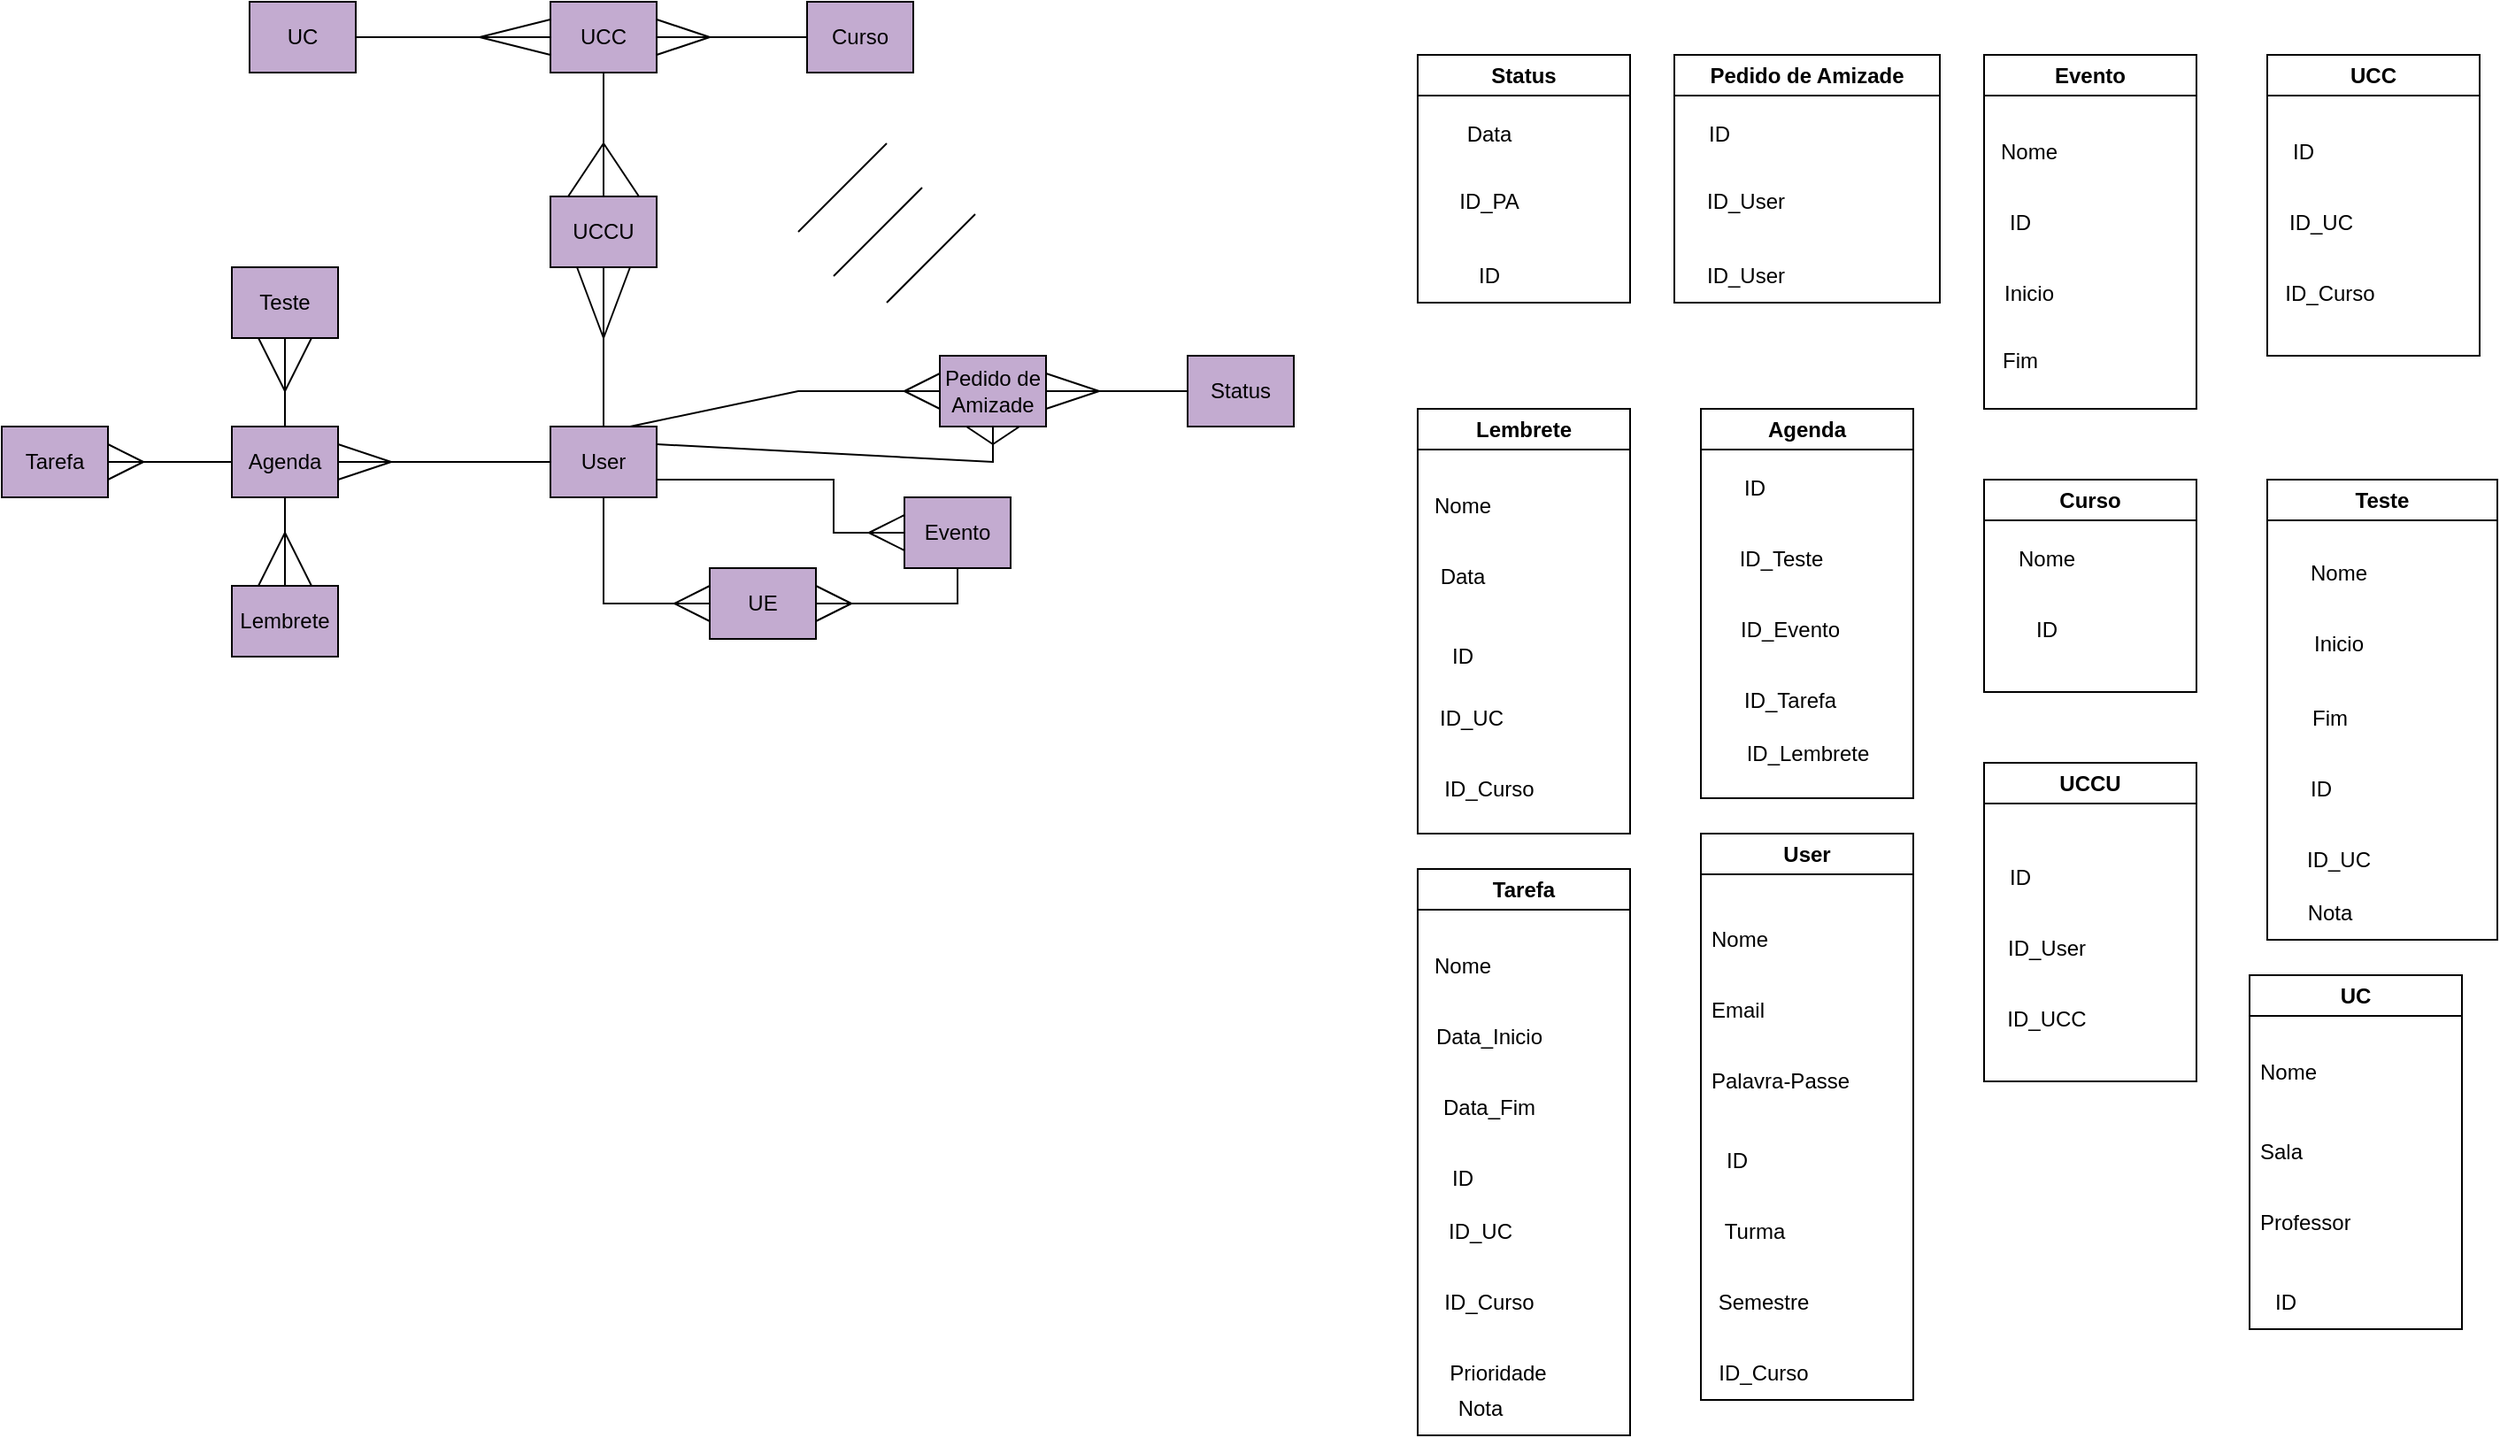 <mxfile version="22.1.3" type="github">
  <diagram name="Página-1" id="XOLRJrRksC3ue8zFNfLt">
    <mxGraphModel dx="1205" dy="454" grid="1" gridSize="10" guides="1" tooltips="1" connect="1" arrows="1" fold="1" page="1" pageScale="1" pageWidth="1169" pageHeight="827" math="0" shadow="0">
      <root>
        <mxCell id="0" />
        <mxCell id="1" parent="0" />
        <mxCell id="EWZKFUjDIKVQ4XLmrkwc-15" value="" style="endArrow=none;html=1;rounded=0;exitX=0;exitY=0.5;exitDx=0;exitDy=0;entryX=1;entryY=0.5;entryDx=0;entryDy=0;" parent="1" source="81bF-uPPxsggyHCmnINe-65" edge="1">
          <mxGeometry width="50" height="50" relative="1" as="geometry">
            <mxPoint x="440" y="30" as="sourcePoint" />
            <mxPoint x="370" y="30" as="targetPoint" />
          </mxGeometry>
        </mxCell>
        <mxCell id="EWZKFUjDIKVQ4XLmrkwc-16" value="" style="endArrow=none;html=1;rounded=0;entryX=1;entryY=0.25;entryDx=0;entryDy=0;" parent="1" edge="1">
          <mxGeometry width="50" height="50" relative="1" as="geometry">
            <mxPoint x="400" y="30" as="sourcePoint" />
            <mxPoint x="370" y="20" as="targetPoint" />
          </mxGeometry>
        </mxCell>
        <mxCell id="EWZKFUjDIKVQ4XLmrkwc-17" value="" style="endArrow=none;html=1;rounded=0;entryX=1;entryY=0.75;entryDx=0;entryDy=0;" parent="1" edge="1">
          <mxGeometry width="50" height="50" relative="1" as="geometry">
            <mxPoint x="400" y="30" as="sourcePoint" />
            <mxPoint x="370" y="40" as="targetPoint" />
          </mxGeometry>
        </mxCell>
        <mxCell id="EWZKFUjDIKVQ4XLmrkwc-40" value="User" style="swimlane;whiteSpace=wrap;html=1;" parent="1" vertex="1">
          <mxGeometry x="960" y="480" width="120" height="320" as="geometry">
            <mxRectangle x="690" y="220" width="80" height="30" as="alternateBounds" />
          </mxGeometry>
        </mxCell>
        <mxCell id="EWZKFUjDIKVQ4XLmrkwc-37" value="Nome" style="text;strokeColor=none;fillColor=none;align=left;verticalAlign=middle;spacingLeft=4;spacingRight=4;overflow=hidden;points=[[0,0.5],[1,0.5]];portConstraint=eastwest;rotatable=0;whiteSpace=wrap;html=1;" parent="EWZKFUjDIKVQ4XLmrkwc-40" vertex="1">
          <mxGeometry y="45" width="140" height="30" as="geometry" />
        </mxCell>
        <mxCell id="EWZKFUjDIKVQ4XLmrkwc-38" value="Email" style="text;strokeColor=none;fillColor=none;align=left;verticalAlign=middle;spacingLeft=4;spacingRight=4;overflow=hidden;points=[[0,0.5],[1,0.5]];portConstraint=eastwest;rotatable=0;whiteSpace=wrap;html=1;" parent="EWZKFUjDIKVQ4XLmrkwc-40" vertex="1">
          <mxGeometry y="85" width="140" height="30" as="geometry" />
        </mxCell>
        <mxCell id="EWZKFUjDIKVQ4XLmrkwc-39" value="Palavra-Passe" style="text;strokeColor=none;fillColor=none;align=left;verticalAlign=middle;spacingLeft=4;spacingRight=4;overflow=hidden;points=[[0,0.5],[1,0.5]];portConstraint=eastwest;rotatable=0;whiteSpace=wrap;html=1;" parent="EWZKFUjDIKVQ4XLmrkwc-40" vertex="1">
          <mxGeometry y="125" width="140" height="30" as="geometry" />
        </mxCell>
        <mxCell id="EWZKFUjDIKVQ4XLmrkwc-46" value="ID" style="text;html=1;align=center;verticalAlign=middle;resizable=0;points=[];autosize=1;strokeColor=none;fillColor=none;" parent="EWZKFUjDIKVQ4XLmrkwc-40" vertex="1">
          <mxGeometry y="170" width="40" height="30" as="geometry" />
        </mxCell>
        <mxCell id="81bF-uPPxsggyHCmnINe-36" value="Turma" style="text;html=1;align=center;verticalAlign=middle;resizable=0;points=[];autosize=1;strokeColor=none;fillColor=none;" parent="EWZKFUjDIKVQ4XLmrkwc-40" vertex="1">
          <mxGeometry y="210" width="60" height="30" as="geometry" />
        </mxCell>
        <mxCell id="81bF-uPPxsggyHCmnINe-39" value="Semestre" style="text;html=1;align=center;verticalAlign=middle;resizable=0;points=[];autosize=1;strokeColor=none;fillColor=none;" parent="EWZKFUjDIKVQ4XLmrkwc-40" vertex="1">
          <mxGeometry y="250" width="70" height="30" as="geometry" />
        </mxCell>
        <mxCell id="81bF-uPPxsggyHCmnINe-106" value="ID_Curso" style="text;html=1;align=center;verticalAlign=middle;resizable=0;points=[];autosize=1;strokeColor=none;fillColor=none;" parent="EWZKFUjDIKVQ4XLmrkwc-40" vertex="1">
          <mxGeometry y="290" width="70" height="30" as="geometry" />
        </mxCell>
        <mxCell id="EWZKFUjDIKVQ4XLmrkwc-49" value="Evento" style="swimlane;whiteSpace=wrap;html=1;" parent="1" vertex="1">
          <mxGeometry x="1120" y="40" width="120" height="200" as="geometry">
            <mxRectangle x="170" y="220" width="150" height="70" as="alternateBounds" />
          </mxGeometry>
        </mxCell>
        <mxCell id="EWZKFUjDIKVQ4XLmrkwc-50" value="Nome" style="text;html=1;align=center;verticalAlign=middle;resizable=0;points=[];autosize=1;strokeColor=none;fillColor=none;" parent="EWZKFUjDIKVQ4XLmrkwc-49" vertex="1">
          <mxGeometry x="-5" y="40" width="60" height="30" as="geometry" />
        </mxCell>
        <mxCell id="EWZKFUjDIKVQ4XLmrkwc-51" value="ID" style="text;html=1;align=center;verticalAlign=middle;resizable=0;points=[];autosize=1;strokeColor=none;fillColor=none;" parent="EWZKFUjDIKVQ4XLmrkwc-49" vertex="1">
          <mxGeometry y="80" width="40" height="30" as="geometry" />
        </mxCell>
        <mxCell id="EWZKFUjDIKVQ4XLmrkwc-52" value="Inicio" style="text;html=1;align=center;verticalAlign=middle;resizable=0;points=[];autosize=1;strokeColor=none;fillColor=none;" parent="EWZKFUjDIKVQ4XLmrkwc-49" vertex="1">
          <mxGeometry y="120" width="50" height="30" as="geometry" />
        </mxCell>
        <mxCell id="EWZKFUjDIKVQ4XLmrkwc-53" value="Fim" style="text;html=1;align=center;verticalAlign=middle;resizable=0;points=[];autosize=1;strokeColor=none;fillColor=none;" parent="EWZKFUjDIKVQ4XLmrkwc-49" vertex="1">
          <mxGeometry y="158" width="40" height="30" as="geometry" />
        </mxCell>
        <mxCell id="EWZKFUjDIKVQ4XLmrkwc-57" value="Teste" style="swimlane;whiteSpace=wrap;html=1;" parent="1" vertex="1">
          <mxGeometry x="1280" y="280" width="130" height="260" as="geometry">
            <mxRectangle x="100" y="310" width="80" height="30" as="alternateBounds" />
          </mxGeometry>
        </mxCell>
        <mxCell id="EWZKFUjDIKVQ4XLmrkwc-59" value="Nome" style="text;html=1;align=center;verticalAlign=middle;resizable=0;points=[];autosize=1;strokeColor=none;fillColor=none;" parent="EWZKFUjDIKVQ4XLmrkwc-57" vertex="1">
          <mxGeometry x="10" y="38" width="60" height="30" as="geometry" />
        </mxCell>
        <mxCell id="EWZKFUjDIKVQ4XLmrkwc-62" value="Inicio" style="text;html=1;align=center;verticalAlign=middle;resizable=0;points=[];autosize=1;strokeColor=none;fillColor=none;" parent="EWZKFUjDIKVQ4XLmrkwc-57" vertex="1">
          <mxGeometry x="15" y="78" width="50" height="30" as="geometry" />
        </mxCell>
        <mxCell id="EWZKFUjDIKVQ4XLmrkwc-63" value="Fim" style="text;html=1;align=center;verticalAlign=middle;resizable=0;points=[];autosize=1;strokeColor=none;fillColor=none;" parent="EWZKFUjDIKVQ4XLmrkwc-57" vertex="1">
          <mxGeometry x="15" y="120" width="40" height="30" as="geometry" />
        </mxCell>
        <mxCell id="EWZKFUjDIKVQ4XLmrkwc-68" value="ID" style="text;html=1;align=center;verticalAlign=middle;resizable=0;points=[];autosize=1;strokeColor=none;fillColor=none;" parent="EWZKFUjDIKVQ4XLmrkwc-57" vertex="1">
          <mxGeometry x="10" y="160" width="40" height="30" as="geometry" />
        </mxCell>
        <mxCell id="81bF-uPPxsggyHCmnINe-60" value="ID_UC" style="text;html=1;align=center;verticalAlign=middle;resizable=0;points=[];autosize=1;strokeColor=none;fillColor=none;" parent="EWZKFUjDIKVQ4XLmrkwc-57" vertex="1">
          <mxGeometry x="10" y="200" width="60" height="30" as="geometry" />
        </mxCell>
        <mxCell id="Pgj-9I-fhwqGwPlFETf9-9" value="Nota" style="text;html=1;align=center;verticalAlign=middle;resizable=0;points=[];autosize=1;strokeColor=none;fillColor=none;" vertex="1" parent="EWZKFUjDIKVQ4XLmrkwc-57">
          <mxGeometry x="10" y="230" width="50" height="30" as="geometry" />
        </mxCell>
        <mxCell id="81bF-uPPxsggyHCmnINe-10" value="" style="endArrow=none;html=1;rounded=0;exitX=0;exitY=0.5;exitDx=0;exitDy=0;entryX=1;entryY=0.5;entryDx=0;entryDy=0;" parent="1" target="81bF-uPPxsggyHCmnINe-68" edge="1">
          <mxGeometry width="50" height="50" relative="1" as="geometry">
            <mxPoint x="310" y="30" as="sourcePoint" />
            <mxPoint x="210" y="30" as="targetPoint" />
          </mxGeometry>
        </mxCell>
        <mxCell id="81bF-uPPxsggyHCmnINe-11" value="" style="endArrow=none;html=1;rounded=0;exitX=0;exitY=0.25;exitDx=0;exitDy=0;" parent="1" edge="1">
          <mxGeometry width="50" height="50" relative="1" as="geometry">
            <mxPoint x="310" y="20" as="sourcePoint" />
            <mxPoint x="270" y="30" as="targetPoint" />
          </mxGeometry>
        </mxCell>
        <mxCell id="81bF-uPPxsggyHCmnINe-12" value="" style="endArrow=none;html=1;rounded=0;exitX=0;exitY=0.75;exitDx=0;exitDy=0;" parent="1" edge="1">
          <mxGeometry width="50" height="50" relative="1" as="geometry">
            <mxPoint x="310" y="40" as="sourcePoint" />
            <mxPoint x="270" y="30" as="targetPoint" />
          </mxGeometry>
        </mxCell>
        <mxCell id="81bF-uPPxsggyHCmnINe-14" value="" style="endArrow=none;html=1;rounded=0;exitX=0.5;exitY=0;exitDx=0;exitDy=0;entryX=0.5;entryY=1;entryDx=0;entryDy=0;" parent="1" source="81bF-uPPxsggyHCmnINe-69" target="81bF-uPPxsggyHCmnINe-67" edge="1">
          <mxGeometry width="50" height="50" relative="1" as="geometry">
            <mxPoint x="339.5" y="240" as="sourcePoint" />
            <mxPoint x="340" y="170" as="targetPoint" />
            <Array as="points" />
          </mxGeometry>
        </mxCell>
        <mxCell id="81bF-uPPxsggyHCmnINe-25" value="" style="endArrow=none;html=1;rounded=0;entryX=0.75;entryY=1;entryDx=0;entryDy=0;" parent="1" target="81bF-uPPxsggyHCmnINe-67" edge="1">
          <mxGeometry width="50" height="50" relative="1" as="geometry">
            <mxPoint x="340" y="200" as="sourcePoint" />
            <mxPoint x="360" y="170" as="targetPoint" />
            <Array as="points" />
          </mxGeometry>
        </mxCell>
        <mxCell id="81bF-uPPxsggyHCmnINe-26" value="" style="endArrow=none;html=1;rounded=0;entryX=0.25;entryY=1;entryDx=0;entryDy=0;" parent="1" target="81bF-uPPxsggyHCmnINe-67" edge="1">
          <mxGeometry width="50" height="50" relative="1" as="geometry">
            <mxPoint x="340" y="200" as="sourcePoint" />
            <mxPoint x="320" y="170" as="targetPoint" />
            <Array as="points" />
          </mxGeometry>
        </mxCell>
        <mxCell id="81bF-uPPxsggyHCmnINe-27" value="" style="endArrow=none;html=1;rounded=0;exitX=0.5;exitY=0;exitDx=0;exitDy=0;entryX=0.5;entryY=1;entryDx=0;entryDy=0;" parent="1" edge="1">
          <mxGeometry width="50" height="50" relative="1" as="geometry">
            <mxPoint x="340" y="120" as="sourcePoint" />
            <mxPoint x="340" y="47.5" as="targetPoint" />
          </mxGeometry>
        </mxCell>
        <mxCell id="81bF-uPPxsggyHCmnINe-28" value="" style="endArrow=none;html=1;rounded=0;exitX=0.25;exitY=0;exitDx=0;exitDy=0;" parent="1" edge="1">
          <mxGeometry width="50" height="50" relative="1" as="geometry">
            <mxPoint x="320" y="120" as="sourcePoint" />
            <mxPoint x="340" y="90" as="targetPoint" />
            <Array as="points" />
          </mxGeometry>
        </mxCell>
        <mxCell id="81bF-uPPxsggyHCmnINe-29" value="" style="endArrow=none;html=1;rounded=0;entryX=0.75;entryY=0;entryDx=0;entryDy=0;" parent="1" edge="1">
          <mxGeometry width="50" height="50" relative="1" as="geometry">
            <mxPoint x="340" y="90" as="sourcePoint" />
            <mxPoint x="360" y="120" as="targetPoint" />
            <Array as="points" />
          </mxGeometry>
        </mxCell>
        <mxCell id="81bF-uPPxsggyHCmnINe-31" value="UCCU" style="swimlane;whiteSpace=wrap;html=1;" parent="1" vertex="1">
          <mxGeometry x="1120" y="440" width="120" height="180" as="geometry">
            <mxRectangle x="690" y="310" width="80" height="30" as="alternateBounds" />
          </mxGeometry>
        </mxCell>
        <mxCell id="81bF-uPPxsggyHCmnINe-33" value="ID_User" style="text;html=1;align=center;verticalAlign=middle;resizable=0;points=[];autosize=1;strokeColor=none;fillColor=none;" parent="81bF-uPPxsggyHCmnINe-31" vertex="1">
          <mxGeometry y="90" width="70" height="30" as="geometry" />
        </mxCell>
        <mxCell id="81bF-uPPxsggyHCmnINe-34" value="ID" style="text;html=1;align=center;verticalAlign=middle;resizable=0;points=[];autosize=1;strokeColor=none;fillColor=none;" parent="81bF-uPPxsggyHCmnINe-31" vertex="1">
          <mxGeometry y="50" width="40" height="30" as="geometry" />
        </mxCell>
        <mxCell id="81bF-uPPxsggyHCmnINe-105" value="ID_UCC" style="text;html=1;align=center;verticalAlign=middle;resizable=0;points=[];autosize=1;strokeColor=none;fillColor=none;" parent="81bF-uPPxsggyHCmnINe-31" vertex="1">
          <mxGeometry y="130" width="70" height="30" as="geometry" />
        </mxCell>
        <mxCell id="81bF-uPPxsggyHCmnINe-35" value="Curso" style="swimlane;whiteSpace=wrap;html=1;" parent="1" vertex="1">
          <mxGeometry x="1120" y="280" width="120" height="120" as="geometry">
            <mxRectangle x="1160" y="210" width="80" height="30" as="alternateBounds" />
          </mxGeometry>
        </mxCell>
        <mxCell id="81bF-uPPxsggyHCmnINe-37" value="ID" style="text;html=1;align=center;verticalAlign=middle;resizable=0;points=[];autosize=1;strokeColor=none;fillColor=none;" parent="81bF-uPPxsggyHCmnINe-35" vertex="1">
          <mxGeometry x="15" y="70" width="40" height="30" as="geometry" />
        </mxCell>
        <mxCell id="81bF-uPPxsggyHCmnINe-38" value="Nome" style="text;html=1;align=center;verticalAlign=middle;resizable=0;points=[];autosize=1;strokeColor=none;fillColor=none;" parent="81bF-uPPxsggyHCmnINe-35" vertex="1">
          <mxGeometry x="5" y="30" width="60" height="30" as="geometry" />
        </mxCell>
        <mxCell id="81bF-uPPxsggyHCmnINe-40" value="Tarefa" style="swimlane;whiteSpace=wrap;html=1;" parent="1" vertex="1">
          <mxGeometry x="800" y="500" width="120" height="320" as="geometry">
            <mxRectangle x="1310" y="20" width="80" height="30" as="alternateBounds" />
          </mxGeometry>
        </mxCell>
        <mxCell id="81bF-uPPxsggyHCmnINe-41" value="Nome" style="text;html=1;align=center;verticalAlign=middle;resizable=0;points=[];autosize=1;strokeColor=none;fillColor=none;" parent="81bF-uPPxsggyHCmnINe-40" vertex="1">
          <mxGeometry x="-5" y="40" width="60" height="30" as="geometry" />
        </mxCell>
        <mxCell id="81bF-uPPxsggyHCmnINe-42" value="Data_Inicio" style="text;html=1;align=center;verticalAlign=middle;resizable=0;points=[];autosize=1;strokeColor=none;fillColor=none;" parent="81bF-uPPxsggyHCmnINe-40" vertex="1">
          <mxGeometry y="80" width="80" height="30" as="geometry" />
        </mxCell>
        <mxCell id="81bF-uPPxsggyHCmnINe-43" value="Data_Fim" style="text;html=1;align=center;verticalAlign=middle;resizable=0;points=[];autosize=1;strokeColor=none;fillColor=none;" parent="81bF-uPPxsggyHCmnINe-40" vertex="1">
          <mxGeometry y="120" width="80" height="30" as="geometry" />
        </mxCell>
        <mxCell id="81bF-uPPxsggyHCmnINe-44" value="ID" style="text;html=1;align=center;verticalAlign=middle;resizable=0;points=[];autosize=1;strokeColor=none;fillColor=none;" parent="81bF-uPPxsggyHCmnINe-40" vertex="1">
          <mxGeometry x="5" y="160" width="40" height="30" as="geometry" />
        </mxCell>
        <mxCell id="81bF-uPPxsggyHCmnINe-64" value="ID_UC" style="text;html=1;align=center;verticalAlign=middle;resizable=0;points=[];autosize=1;strokeColor=none;fillColor=none;" parent="81bF-uPPxsggyHCmnINe-40" vertex="1">
          <mxGeometry x="5" y="190" width="60" height="30" as="geometry" />
        </mxCell>
        <mxCell id="81bF-uPPxsggyHCmnINe-109" value="ID_Curso" style="text;html=1;align=center;verticalAlign=middle;resizable=0;points=[];autosize=1;strokeColor=none;fillColor=none;" parent="81bF-uPPxsggyHCmnINe-40" vertex="1">
          <mxGeometry x="5" y="230" width="70" height="30" as="geometry" />
        </mxCell>
        <mxCell id="MIzPGE-qYp7c597YkJrl-20" value="Prioridade" style="text;html=1;align=center;verticalAlign=middle;resizable=0;points=[];autosize=1;strokeColor=none;fillColor=none;" parent="81bF-uPPxsggyHCmnINe-40" vertex="1">
          <mxGeometry x="5" y="270" width="80" height="30" as="geometry" />
        </mxCell>
        <mxCell id="Pgj-9I-fhwqGwPlFETf9-13" value="Nota" style="text;html=1;align=center;verticalAlign=middle;resizable=0;points=[];autosize=1;strokeColor=none;fillColor=none;" vertex="1" parent="81bF-uPPxsggyHCmnINe-40">
          <mxGeometry x="10" y="290" width="50" height="30" as="geometry" />
        </mxCell>
        <mxCell id="81bF-uPPxsggyHCmnINe-45" value="UC" style="swimlane;whiteSpace=wrap;html=1;" parent="1" vertex="1">
          <mxGeometry x="1270" y="560" width="120" height="200" as="geometry">
            <mxRectangle x="1580" y="40" width="80" height="30" as="alternateBounds" />
          </mxGeometry>
        </mxCell>
        <mxCell id="81bF-uPPxsggyHCmnINe-46" value="Nome" style="text;strokeColor=none;fillColor=none;align=left;verticalAlign=middle;spacingLeft=4;spacingRight=4;overflow=hidden;points=[[0,0.5],[1,0.5]];portConstraint=eastwest;rotatable=0;whiteSpace=wrap;html=1;" parent="81bF-uPPxsggyHCmnINe-45" vertex="1">
          <mxGeometry y="40" width="140" height="30" as="geometry" />
        </mxCell>
        <mxCell id="81bF-uPPxsggyHCmnINe-47" value="Sala" style="text;strokeColor=none;fillColor=none;align=left;verticalAlign=middle;spacingLeft=4;spacingRight=4;overflow=hidden;points=[[0,0.5],[1,0.5]];portConstraint=eastwest;rotatable=0;whiteSpace=wrap;html=1;" parent="81bF-uPPxsggyHCmnINe-45" vertex="1">
          <mxGeometry y="85" width="140" height="30" as="geometry" />
        </mxCell>
        <mxCell id="81bF-uPPxsggyHCmnINe-48" value="Professor" style="text;strokeColor=none;fillColor=none;align=left;verticalAlign=middle;spacingLeft=4;spacingRight=4;overflow=hidden;points=[[0,0.5],[1,0.5]];portConstraint=eastwest;rotatable=0;whiteSpace=wrap;html=1;" parent="81bF-uPPxsggyHCmnINe-45" vertex="1">
          <mxGeometry y="125" width="140" height="30" as="geometry" />
        </mxCell>
        <mxCell id="81bF-uPPxsggyHCmnINe-49" value="ID" style="text;html=1;align=center;verticalAlign=middle;resizable=0;points=[];autosize=1;strokeColor=none;fillColor=none;" parent="81bF-uPPxsggyHCmnINe-45" vertex="1">
          <mxGeometry y="170" width="40" height="30" as="geometry" />
        </mxCell>
        <mxCell id="81bF-uPPxsggyHCmnINe-50" value="UCC" style="swimlane;whiteSpace=wrap;html=1;startSize=23;" parent="1" vertex="1">
          <mxGeometry x="1280" y="40" width="120" height="170" as="geometry">
            <mxRectangle x="1810" y="45" width="60" height="35" as="alternateBounds" />
          </mxGeometry>
        </mxCell>
        <mxCell id="81bF-uPPxsggyHCmnINe-52" value="ID" style="text;html=1;align=center;verticalAlign=middle;resizable=0;points=[];autosize=1;strokeColor=none;fillColor=none;" parent="81bF-uPPxsggyHCmnINe-50" vertex="1">
          <mxGeometry y="40" width="40" height="30" as="geometry" />
        </mxCell>
        <mxCell id="81bF-uPPxsggyHCmnINe-107" value="ID_UC" style="text;html=1;align=center;verticalAlign=middle;resizable=0;points=[];autosize=1;strokeColor=none;fillColor=none;" parent="81bF-uPPxsggyHCmnINe-50" vertex="1">
          <mxGeometry y="80" width="60" height="30" as="geometry" />
        </mxCell>
        <mxCell id="81bF-uPPxsggyHCmnINe-108" value="ID_Curso" style="text;html=1;align=center;verticalAlign=middle;resizable=0;points=[];autosize=1;strokeColor=none;fillColor=none;" parent="81bF-uPPxsggyHCmnINe-50" vertex="1">
          <mxGeometry y="120" width="70" height="30" as="geometry" />
        </mxCell>
        <mxCell id="81bF-uPPxsggyHCmnINe-63" value="UCC" style="rounded=0;whiteSpace=wrap;html=1;fillColor=#C3ABD0;" parent="1" vertex="1">
          <mxGeometry x="310" y="10" width="60" height="40" as="geometry" />
        </mxCell>
        <mxCell id="81bF-uPPxsggyHCmnINe-65" value="Curso" style="rounded=0;whiteSpace=wrap;html=1;fillColor=#C3ABD0;" parent="1" vertex="1">
          <mxGeometry x="455" y="10" width="60" height="40" as="geometry" />
        </mxCell>
        <mxCell id="81bF-uPPxsggyHCmnINe-67" value="UCCU" style="rounded=0;whiteSpace=wrap;html=1;fillColor=#C3ABD0;" parent="1" vertex="1">
          <mxGeometry x="310" y="120" width="60" height="40" as="geometry" />
        </mxCell>
        <mxCell id="81bF-uPPxsggyHCmnINe-68" value="UC" style="rounded=0;whiteSpace=wrap;html=1;fillColor=#C3ABD0;" parent="1" vertex="1">
          <mxGeometry x="140" y="10" width="60" height="40" as="geometry" />
        </mxCell>
        <mxCell id="81bF-uPPxsggyHCmnINe-69" value="User" style="rounded=0;whiteSpace=wrap;html=1;fillColor=#C3ABD0;" parent="1" vertex="1">
          <mxGeometry x="310" y="250" width="60" height="40" as="geometry" />
        </mxCell>
        <mxCell id="81bF-uPPxsggyHCmnINe-71" value="Agenda" style="swimlane;whiteSpace=wrap;html=1;" parent="1" vertex="1">
          <mxGeometry x="960" y="240" width="120" height="220" as="geometry">
            <mxRectangle x="100" y="310" width="80" height="30" as="alternateBounds" />
          </mxGeometry>
        </mxCell>
        <mxCell id="81bF-uPPxsggyHCmnINe-72" value="ID" style="text;html=1;align=center;verticalAlign=middle;resizable=0;points=[];autosize=1;strokeColor=none;fillColor=none;" parent="81bF-uPPxsggyHCmnINe-71" vertex="1">
          <mxGeometry x="10" y="30" width="40" height="30" as="geometry" />
        </mxCell>
        <mxCell id="81bF-uPPxsggyHCmnINe-73" value="ID_Teste" style="text;html=1;align=center;verticalAlign=middle;resizable=0;points=[];autosize=1;strokeColor=none;fillColor=none;" parent="81bF-uPPxsggyHCmnINe-71" vertex="1">
          <mxGeometry x="10" y="70" width="70" height="30" as="geometry" />
        </mxCell>
        <mxCell id="81bF-uPPxsggyHCmnINe-74" value="ID_Evento" style="text;html=1;align=center;verticalAlign=middle;resizable=0;points=[];autosize=1;strokeColor=none;fillColor=none;" parent="81bF-uPPxsggyHCmnINe-71" vertex="1">
          <mxGeometry x="10" y="110" width="80" height="30" as="geometry" />
        </mxCell>
        <mxCell id="MIzPGE-qYp7c597YkJrl-6" value="ID_Tarefa" style="text;html=1;align=center;verticalAlign=middle;resizable=0;points=[];autosize=1;strokeColor=none;fillColor=none;" parent="81bF-uPPxsggyHCmnINe-71" vertex="1">
          <mxGeometry x="10" y="150" width="80" height="30" as="geometry" />
        </mxCell>
        <mxCell id="MIzPGE-qYp7c597YkJrl-7" value="ID_Lembrete" style="text;html=1;align=center;verticalAlign=middle;resizable=0;points=[];autosize=1;strokeColor=none;fillColor=none;" parent="81bF-uPPxsggyHCmnINe-71" vertex="1">
          <mxGeometry x="10" y="180" width="100" height="30" as="geometry" />
        </mxCell>
        <mxCell id="81bF-uPPxsggyHCmnINe-75" value="Agenda" style="rounded=0;whiteSpace=wrap;html=1;fillColor=#C3ABD0;" parent="1" vertex="1">
          <mxGeometry x="130" y="250" width="60" height="40" as="geometry" />
        </mxCell>
        <mxCell id="81bF-uPPxsggyHCmnINe-76" value="Pedido de Amizade" style="rounded=0;whiteSpace=wrap;html=1;fillColor=#C3ABD0;" parent="1" vertex="1">
          <mxGeometry x="530" y="210" width="60" height="40" as="geometry" />
        </mxCell>
        <mxCell id="81bF-uPPxsggyHCmnINe-77" value="Evento" style="rounded=0;whiteSpace=wrap;html=1;fillColor=#C3ABD0;" parent="1" vertex="1">
          <mxGeometry x="510" y="290" width="60" height="40" as="geometry" />
        </mxCell>
        <mxCell id="81bF-uPPxsggyHCmnINe-78" value="Teste" style="rounded=0;whiteSpace=wrap;html=1;fillColor=#C3ABD0;" parent="1" vertex="1">
          <mxGeometry x="130" y="160" width="60" height="40" as="geometry" />
        </mxCell>
        <mxCell id="81bF-uPPxsggyHCmnINe-79" value="Tarefa" style="rounded=0;whiteSpace=wrap;html=1;fillColor=#C3ABD0;" parent="1" vertex="1">
          <mxGeometry y="250" width="60" height="40" as="geometry" />
        </mxCell>
        <mxCell id="81bF-uPPxsggyHCmnINe-83" value="Status" style="rounded=0;whiteSpace=wrap;html=1;fillColor=#C3ABD0;" parent="1" vertex="1">
          <mxGeometry x="670" y="210" width="60" height="40" as="geometry" />
        </mxCell>
        <mxCell id="81bF-uPPxsggyHCmnINe-91" value="Lembrete" style="rounded=0;whiteSpace=wrap;html=1;fillColor=#C3ABD0;" parent="1" vertex="1">
          <mxGeometry x="130" y="340" width="60" height="40" as="geometry" />
        </mxCell>
        <mxCell id="81bF-uPPxsggyHCmnINe-97" value="Pedido de Amizade" style="swimlane;whiteSpace=wrap;html=1;startSize=23;" parent="1" vertex="1">
          <mxGeometry x="945" y="40" width="150" height="140" as="geometry">
            <mxRectangle x="100" y="310" width="80" height="30" as="alternateBounds" />
          </mxGeometry>
        </mxCell>
        <mxCell id="81bF-uPPxsggyHCmnINe-98" value="ID" style="text;html=1;align=center;verticalAlign=middle;resizable=0;points=[];autosize=1;strokeColor=none;fillColor=none;" parent="81bF-uPPxsggyHCmnINe-97" vertex="1">
          <mxGeometry x="5" y="30" width="40" height="30" as="geometry" />
        </mxCell>
        <mxCell id="81bF-uPPxsggyHCmnINe-99" value="ID_User" style="text;html=1;align=center;verticalAlign=middle;resizable=0;points=[];autosize=1;strokeColor=none;fillColor=none;" parent="81bF-uPPxsggyHCmnINe-97" vertex="1">
          <mxGeometry x="5" y="68" width="70" height="30" as="geometry" />
        </mxCell>
        <mxCell id="MIzPGE-qYp7c597YkJrl-21" value="ID_User" style="text;html=1;align=center;verticalAlign=middle;resizable=0;points=[];autosize=1;strokeColor=none;fillColor=none;" parent="81bF-uPPxsggyHCmnINe-97" vertex="1">
          <mxGeometry x="5" y="110" width="70" height="30" as="geometry" />
        </mxCell>
        <mxCell id="81bF-uPPxsggyHCmnINe-101" value="Status" style="swimlane;whiteSpace=wrap;html=1;startSize=23;" parent="1" vertex="1">
          <mxGeometry x="800" y="40" width="120" height="140" as="geometry">
            <mxRectangle x="100" y="310" width="80" height="30" as="alternateBounds" />
          </mxGeometry>
        </mxCell>
        <mxCell id="81bF-uPPxsggyHCmnINe-102" value="Data" style="text;html=1;align=center;verticalAlign=middle;resizable=0;points=[];autosize=1;strokeColor=none;fillColor=none;" parent="81bF-uPPxsggyHCmnINe-101" vertex="1">
          <mxGeometry x="15" y="30" width="50" height="30" as="geometry" />
        </mxCell>
        <mxCell id="81bF-uPPxsggyHCmnINe-103" value="ID_PA" style="text;html=1;align=center;verticalAlign=middle;resizable=0;points=[];autosize=1;strokeColor=none;fillColor=none;" parent="81bF-uPPxsggyHCmnINe-101" vertex="1">
          <mxGeometry x="10" y="68" width="60" height="30" as="geometry" />
        </mxCell>
        <mxCell id="81bF-uPPxsggyHCmnINe-104" value="ID" style="text;html=1;align=center;verticalAlign=middle;resizable=0;points=[];autosize=1;strokeColor=none;fillColor=none;" parent="81bF-uPPxsggyHCmnINe-101" vertex="1">
          <mxGeometry x="20" y="110" width="40" height="30" as="geometry" />
        </mxCell>
        <mxCell id="81bF-uPPxsggyHCmnINe-111" value="" style="endArrow=none;html=1;rounded=0;exitX=1;exitY=0.5;exitDx=0;exitDy=0;" parent="1" source="81bF-uPPxsggyHCmnINe-75" target="81bF-uPPxsggyHCmnINe-69" edge="1">
          <mxGeometry width="50" height="50" relative="1" as="geometry">
            <mxPoint x="450" y="190" as="sourcePoint" />
            <mxPoint x="500" y="140" as="targetPoint" />
          </mxGeometry>
        </mxCell>
        <mxCell id="81bF-uPPxsggyHCmnINe-112" value="" style="endArrow=none;html=1;rounded=0;exitX=0;exitY=0.5;exitDx=0;exitDy=0;entryX=1;entryY=0.5;entryDx=0;entryDy=0;" parent="1" source="81bF-uPPxsggyHCmnINe-75" target="81bF-uPPxsggyHCmnINe-79" edge="1">
          <mxGeometry width="50" height="50" relative="1" as="geometry">
            <mxPoint x="430" y="190" as="sourcePoint" />
            <mxPoint x="480" y="140" as="targetPoint" />
          </mxGeometry>
        </mxCell>
        <mxCell id="81bF-uPPxsggyHCmnINe-113" value="" style="endArrow=none;html=1;rounded=0;exitX=0.5;exitY=0;exitDx=0;exitDy=0;entryX=0.5;entryY=1;entryDx=0;entryDy=0;" parent="1" source="81bF-uPPxsggyHCmnINe-91" target="81bF-uPPxsggyHCmnINe-75" edge="1">
          <mxGeometry width="50" height="50" relative="1" as="geometry">
            <mxPoint x="430" y="190" as="sourcePoint" />
            <mxPoint x="480" y="140" as="targetPoint" />
          </mxGeometry>
        </mxCell>
        <mxCell id="81bF-uPPxsggyHCmnINe-114" value="" style="endArrow=none;html=1;rounded=0;exitX=0.5;exitY=0;exitDx=0;exitDy=0;entryX=0.5;entryY=1;entryDx=0;entryDy=0;" parent="1" source="81bF-uPPxsggyHCmnINe-75" target="81bF-uPPxsggyHCmnINe-78" edge="1">
          <mxGeometry width="50" height="50" relative="1" as="geometry">
            <mxPoint x="430" y="190" as="sourcePoint" />
            <mxPoint x="480" y="140" as="targetPoint" />
          </mxGeometry>
        </mxCell>
        <mxCell id="81bF-uPPxsggyHCmnINe-115" value="" style="endArrow=none;html=1;rounded=0;entryX=1;entryY=0.25;entryDx=0;entryDy=0;" parent="1" target="81bF-uPPxsggyHCmnINe-79" edge="1">
          <mxGeometry width="50" height="50" relative="1" as="geometry">
            <mxPoint x="80" y="270" as="sourcePoint" />
            <mxPoint x="480" y="200" as="targetPoint" />
          </mxGeometry>
        </mxCell>
        <mxCell id="81bF-uPPxsggyHCmnINe-116" value="" style="endArrow=none;html=1;rounded=0;entryX=1;entryY=0.75;entryDx=0;entryDy=0;" parent="1" target="81bF-uPPxsggyHCmnINe-79" edge="1">
          <mxGeometry width="50" height="50" relative="1" as="geometry">
            <mxPoint x="80" y="270" as="sourcePoint" />
            <mxPoint x="480" y="200" as="targetPoint" />
          </mxGeometry>
        </mxCell>
        <mxCell id="81bF-uPPxsggyHCmnINe-117" value="" style="endArrow=none;html=1;rounded=0;entryX=0.25;entryY=1;entryDx=0;entryDy=0;" parent="1" target="81bF-uPPxsggyHCmnINe-78" edge="1">
          <mxGeometry width="50" height="50" relative="1" as="geometry">
            <mxPoint x="160" y="230" as="sourcePoint" />
            <mxPoint x="480" y="200" as="targetPoint" />
          </mxGeometry>
        </mxCell>
        <mxCell id="81bF-uPPxsggyHCmnINe-118" value="" style="endArrow=none;html=1;rounded=0;entryX=0.75;entryY=1;entryDx=0;entryDy=0;" parent="1" target="81bF-uPPxsggyHCmnINe-78" edge="1">
          <mxGeometry width="50" height="50" relative="1" as="geometry">
            <mxPoint x="160" y="230" as="sourcePoint" />
            <mxPoint x="480" y="200" as="targetPoint" />
          </mxGeometry>
        </mxCell>
        <mxCell id="81bF-uPPxsggyHCmnINe-119" value="" style="endArrow=none;html=1;rounded=0;entryX=0.25;entryY=0;entryDx=0;entryDy=0;" parent="1" target="81bF-uPPxsggyHCmnINe-91" edge="1">
          <mxGeometry width="50" height="50" relative="1" as="geometry">
            <mxPoint x="160" y="310" as="sourcePoint" />
            <mxPoint x="480" y="200" as="targetPoint" />
          </mxGeometry>
        </mxCell>
        <mxCell id="81bF-uPPxsggyHCmnINe-120" value="" style="endArrow=none;html=1;rounded=0;entryX=0.75;entryY=0;entryDx=0;entryDy=0;" parent="1" target="81bF-uPPxsggyHCmnINe-91" edge="1">
          <mxGeometry width="50" height="50" relative="1" as="geometry">
            <mxPoint x="160" y="310" as="sourcePoint" />
            <mxPoint x="480" y="200" as="targetPoint" />
          </mxGeometry>
        </mxCell>
        <mxCell id="81bF-uPPxsggyHCmnINe-121" value="" style="endArrow=none;html=1;rounded=0;exitX=1;exitY=0.75;exitDx=0;exitDy=0;entryX=0;entryY=0.5;entryDx=0;entryDy=0;" parent="1" source="81bF-uPPxsggyHCmnINe-69" target="81bF-uPPxsggyHCmnINe-77" edge="1">
          <mxGeometry width="50" height="50" relative="1" as="geometry">
            <mxPoint x="450" y="250" as="sourcePoint" />
            <mxPoint x="480" y="320" as="targetPoint" />
            <Array as="points">
              <mxPoint x="470" y="280" />
              <mxPoint x="470" y="310" />
            </Array>
          </mxGeometry>
        </mxCell>
        <mxCell id="81bF-uPPxsggyHCmnINe-122" value="" style="endArrow=none;html=1;rounded=0;exitX=0.5;exitY=1;exitDx=0;exitDy=0;entryX=0;entryY=0.5;entryDx=0;entryDy=0;" parent="1" source="81bF-uPPxsggyHCmnINe-69" target="81bF-uPPxsggyHCmnINe-128" edge="1">
          <mxGeometry width="50" height="50" relative="1" as="geometry">
            <mxPoint x="450" y="250" as="sourcePoint" />
            <mxPoint x="400" y="360" as="targetPoint" />
            <Array as="points">
              <mxPoint x="340" y="350" />
            </Array>
          </mxGeometry>
        </mxCell>
        <mxCell id="81bF-uPPxsggyHCmnINe-123" value="" style="endArrow=none;html=1;rounded=0;exitX=1;exitY=0.5;exitDx=0;exitDy=0;entryX=0;entryY=0.5;entryDx=0;entryDy=0;" parent="1" source="81bF-uPPxsggyHCmnINe-76" target="81bF-uPPxsggyHCmnINe-83" edge="1">
          <mxGeometry width="50" height="50" relative="1" as="geometry">
            <mxPoint x="450" y="250" as="sourcePoint" />
            <mxPoint x="500" y="200" as="targetPoint" />
          </mxGeometry>
        </mxCell>
        <mxCell id="81bF-uPPxsggyHCmnINe-124" value="" style="endArrow=none;html=1;rounded=0;entryX=1;entryY=0.25;entryDx=0;entryDy=0;" parent="1" target="81bF-uPPxsggyHCmnINe-76" edge="1">
          <mxGeometry width="50" height="50" relative="1" as="geometry">
            <mxPoint x="620" y="230" as="sourcePoint" />
            <mxPoint x="500" y="200" as="targetPoint" />
          </mxGeometry>
        </mxCell>
        <mxCell id="81bF-uPPxsggyHCmnINe-125" value="" style="endArrow=none;html=1;rounded=0;entryX=1;entryY=0.75;entryDx=0;entryDy=0;" parent="1" target="81bF-uPPxsggyHCmnINe-76" edge="1">
          <mxGeometry width="50" height="50" relative="1" as="geometry">
            <mxPoint x="620" y="230" as="sourcePoint" />
            <mxPoint x="500" y="200" as="targetPoint" />
          </mxGeometry>
        </mxCell>
        <mxCell id="81bF-uPPxsggyHCmnINe-126" value="" style="endArrow=none;html=1;rounded=0;entryX=0;entryY=0.25;entryDx=0;entryDy=0;" parent="1" target="81bF-uPPxsggyHCmnINe-77" edge="1">
          <mxGeometry width="50" height="50" relative="1" as="geometry">
            <mxPoint x="490" y="310" as="sourcePoint" />
            <mxPoint x="500" y="200" as="targetPoint" />
          </mxGeometry>
        </mxCell>
        <mxCell id="81bF-uPPxsggyHCmnINe-127" value="" style="endArrow=none;html=1;rounded=0;entryX=0;entryY=0.75;entryDx=0;entryDy=0;" parent="1" target="81bF-uPPxsggyHCmnINe-77" edge="1">
          <mxGeometry width="50" height="50" relative="1" as="geometry">
            <mxPoint x="490" y="310" as="sourcePoint" />
            <mxPoint x="500" y="200" as="targetPoint" />
          </mxGeometry>
        </mxCell>
        <mxCell id="81bF-uPPxsggyHCmnINe-128" value="UE" style="rounded=0;whiteSpace=wrap;html=1;fillColor=#C3ABD0;" parent="1" vertex="1">
          <mxGeometry x="400" y="330" width="60" height="40" as="geometry" />
        </mxCell>
        <mxCell id="81bF-uPPxsggyHCmnINe-129" value="" style="endArrow=none;html=1;rounded=0;exitX=1;exitY=0.5;exitDx=0;exitDy=0;entryX=0.5;entryY=1;entryDx=0;entryDy=0;" parent="1" source="81bF-uPPxsggyHCmnINe-128" target="81bF-uPPxsggyHCmnINe-77" edge="1">
          <mxGeometry width="50" height="50" relative="1" as="geometry">
            <mxPoint x="450" y="390" as="sourcePoint" />
            <mxPoint x="540" y="360" as="targetPoint" />
            <Array as="points">
              <mxPoint x="540" y="350" />
            </Array>
          </mxGeometry>
        </mxCell>
        <mxCell id="81bF-uPPxsggyHCmnINe-130" value="" style="endArrow=none;html=1;rounded=0;entryX=1;entryY=0.25;entryDx=0;entryDy=0;" parent="1" target="81bF-uPPxsggyHCmnINe-128" edge="1">
          <mxGeometry width="50" height="50" relative="1" as="geometry">
            <mxPoint x="480" y="350" as="sourcePoint" />
            <mxPoint x="500" y="340" as="targetPoint" />
          </mxGeometry>
        </mxCell>
        <mxCell id="81bF-uPPxsggyHCmnINe-131" value="" style="endArrow=none;html=1;rounded=0;entryX=1;entryY=0.75;entryDx=0;entryDy=0;" parent="1" target="81bF-uPPxsggyHCmnINe-128" edge="1">
          <mxGeometry width="50" height="50" relative="1" as="geometry">
            <mxPoint x="480" y="350" as="sourcePoint" />
            <mxPoint x="500" y="340" as="targetPoint" />
          </mxGeometry>
        </mxCell>
        <mxCell id="81bF-uPPxsggyHCmnINe-132" value="" style="endArrow=none;html=1;rounded=0;entryX=0;entryY=0.25;entryDx=0;entryDy=0;" parent="1" target="81bF-uPPxsggyHCmnINe-128" edge="1">
          <mxGeometry width="50" height="50" relative="1" as="geometry">
            <mxPoint x="380" y="350" as="sourcePoint" />
            <mxPoint x="500" y="340" as="targetPoint" />
          </mxGeometry>
        </mxCell>
        <mxCell id="81bF-uPPxsggyHCmnINe-133" value="" style="endArrow=none;html=1;rounded=0;entryX=0;entryY=0.75;entryDx=0;entryDy=0;" parent="1" target="81bF-uPPxsggyHCmnINe-128" edge="1">
          <mxGeometry width="50" height="50" relative="1" as="geometry">
            <mxPoint x="380" y="350" as="sourcePoint" />
            <mxPoint x="500" y="340" as="targetPoint" />
          </mxGeometry>
        </mxCell>
        <mxCell id="81bF-uPPxsggyHCmnINe-137" value="" style="endArrow=none;html=1;rounded=0;entryX=1;entryY=0.25;entryDx=0;entryDy=0;" parent="1" target="81bF-uPPxsggyHCmnINe-75" edge="1">
          <mxGeometry width="50" height="50" relative="1" as="geometry">
            <mxPoint x="220" y="270" as="sourcePoint" />
            <mxPoint x="235" y="210" as="targetPoint" />
          </mxGeometry>
        </mxCell>
        <mxCell id="81bF-uPPxsggyHCmnINe-138" value="" style="endArrow=none;html=1;rounded=0;exitX=0.75;exitY=0;exitDx=0;exitDy=0;entryX=0;entryY=0.5;entryDx=0;entryDy=0;" parent="1" source="81bF-uPPxsggyHCmnINe-69" target="81bF-uPPxsggyHCmnINe-76" edge="1">
          <mxGeometry width="50" height="50" relative="1" as="geometry">
            <mxPoint x="470" y="190" as="sourcePoint" />
            <mxPoint x="520" y="140" as="targetPoint" />
            <Array as="points">
              <mxPoint x="450" y="230" />
            </Array>
          </mxGeometry>
        </mxCell>
        <mxCell id="81bF-uPPxsggyHCmnINe-139" value="" style="endArrow=none;html=1;rounded=0;exitX=1;exitY=0.25;exitDx=0;exitDy=0;entryX=0.5;entryY=1;entryDx=0;entryDy=0;" parent="1" source="81bF-uPPxsggyHCmnINe-69" target="81bF-uPPxsggyHCmnINe-76" edge="1">
          <mxGeometry width="50" height="50" relative="1" as="geometry">
            <mxPoint x="470" y="190" as="sourcePoint" />
            <mxPoint x="560" y="260" as="targetPoint" />
            <Array as="points">
              <mxPoint x="560" y="270" />
            </Array>
          </mxGeometry>
        </mxCell>
        <mxCell id="81bF-uPPxsggyHCmnINe-141" value="" style="endArrow=none;html=1;rounded=0;entryX=0;entryY=0.25;entryDx=0;entryDy=0;" parent="1" target="81bF-uPPxsggyHCmnINe-76" edge="1">
          <mxGeometry width="50" height="50" relative="1" as="geometry">
            <mxPoint x="510" y="230" as="sourcePoint" />
            <mxPoint x="520" y="140" as="targetPoint" />
          </mxGeometry>
        </mxCell>
        <mxCell id="81bF-uPPxsggyHCmnINe-142" value="" style="endArrow=none;html=1;rounded=0;entryX=0;entryY=0.75;entryDx=0;entryDy=0;" parent="1" target="81bF-uPPxsggyHCmnINe-76" edge="1">
          <mxGeometry width="50" height="50" relative="1" as="geometry">
            <mxPoint x="510" y="230" as="sourcePoint" />
            <mxPoint x="520" y="140" as="targetPoint" />
          </mxGeometry>
        </mxCell>
        <mxCell id="81bF-uPPxsggyHCmnINe-143" value="" style="endArrow=none;html=1;rounded=0;entryX=0.25;entryY=1;entryDx=0;entryDy=0;" parent="1" target="81bF-uPPxsggyHCmnINe-76" edge="1">
          <mxGeometry width="50" height="50" relative="1" as="geometry">
            <mxPoint x="560" y="260" as="sourcePoint" />
            <mxPoint x="520" y="140" as="targetPoint" />
          </mxGeometry>
        </mxCell>
        <mxCell id="81bF-uPPxsggyHCmnINe-144" value="" style="endArrow=none;html=1;rounded=0;entryX=0.75;entryY=1;entryDx=0;entryDy=0;" parent="1" target="81bF-uPPxsggyHCmnINe-76" edge="1">
          <mxGeometry width="50" height="50" relative="1" as="geometry">
            <mxPoint x="560" y="260" as="sourcePoint" />
            <mxPoint x="520" y="140" as="targetPoint" />
          </mxGeometry>
        </mxCell>
        <mxCell id="MIzPGE-qYp7c597YkJrl-12" value="Lembrete" style="swimlane;whiteSpace=wrap;html=1;" parent="1" vertex="1">
          <mxGeometry x="800" y="240" width="120" height="240" as="geometry">
            <mxRectangle x="1310" y="20" width="80" height="30" as="alternateBounds" />
          </mxGeometry>
        </mxCell>
        <mxCell id="MIzPGE-qYp7c597YkJrl-13" value="Nome" style="text;html=1;align=center;verticalAlign=middle;resizable=0;points=[];autosize=1;strokeColor=none;fillColor=none;" parent="MIzPGE-qYp7c597YkJrl-12" vertex="1">
          <mxGeometry x="-5" y="40" width="60" height="30" as="geometry" />
        </mxCell>
        <mxCell id="MIzPGE-qYp7c597YkJrl-14" value="Data" style="text;html=1;align=center;verticalAlign=middle;resizable=0;points=[];autosize=1;strokeColor=none;fillColor=none;" parent="MIzPGE-qYp7c597YkJrl-12" vertex="1">
          <mxGeometry y="80" width="50" height="30" as="geometry" />
        </mxCell>
        <mxCell id="MIzPGE-qYp7c597YkJrl-16" value="ID" style="text;html=1;align=center;verticalAlign=middle;resizable=0;points=[];autosize=1;strokeColor=none;fillColor=none;" parent="MIzPGE-qYp7c597YkJrl-12" vertex="1">
          <mxGeometry x="5" y="125" width="40" height="30" as="geometry" />
        </mxCell>
        <mxCell id="MIzPGE-qYp7c597YkJrl-17" value="ID_UC" style="text;html=1;align=center;verticalAlign=middle;resizable=0;points=[];autosize=1;strokeColor=none;fillColor=none;" parent="MIzPGE-qYp7c597YkJrl-12" vertex="1">
          <mxGeometry y="160" width="60" height="30" as="geometry" />
        </mxCell>
        <mxCell id="MIzPGE-qYp7c597YkJrl-18" value="ID_Curso" style="text;html=1;align=center;verticalAlign=middle;resizable=0;points=[];autosize=1;strokeColor=none;fillColor=none;" parent="MIzPGE-qYp7c597YkJrl-12" vertex="1">
          <mxGeometry x="5" y="200" width="70" height="30" as="geometry" />
        </mxCell>
        <mxCell id="Pgj-9I-fhwqGwPlFETf9-1" value="" style="endArrow=none;html=1;rounded=0;entryX=1;entryY=0.75;entryDx=0;entryDy=0;" edge="1" parent="1" target="81bF-uPPxsggyHCmnINe-75">
          <mxGeometry width="50" height="50" relative="1" as="geometry">
            <mxPoint x="220" y="270" as="sourcePoint" />
            <mxPoint x="390" y="140" as="targetPoint" />
          </mxGeometry>
        </mxCell>
        <mxCell id="Pgj-9I-fhwqGwPlFETf9-5" value="" style="endArrow=none;html=1;rounded=0;" edge="1" parent="1">
          <mxGeometry width="50" height="50" relative="1" as="geometry">
            <mxPoint x="470" y="165" as="sourcePoint" />
            <mxPoint x="520" y="115" as="targetPoint" />
          </mxGeometry>
        </mxCell>
        <mxCell id="Pgj-9I-fhwqGwPlFETf9-6" value="" style="endArrow=none;html=1;rounded=0;" edge="1" parent="1">
          <mxGeometry width="50" height="50" relative="1" as="geometry">
            <mxPoint x="500" y="180" as="sourcePoint" />
            <mxPoint x="550" y="130" as="targetPoint" />
          </mxGeometry>
        </mxCell>
        <mxCell id="Pgj-9I-fhwqGwPlFETf9-7" value="" style="endArrow=none;html=1;rounded=0;" edge="1" parent="1">
          <mxGeometry width="50" height="50" relative="1" as="geometry">
            <mxPoint x="450" y="140" as="sourcePoint" />
            <mxPoint x="500" y="90" as="targetPoint" />
          </mxGeometry>
        </mxCell>
      </root>
    </mxGraphModel>
  </diagram>
</mxfile>
